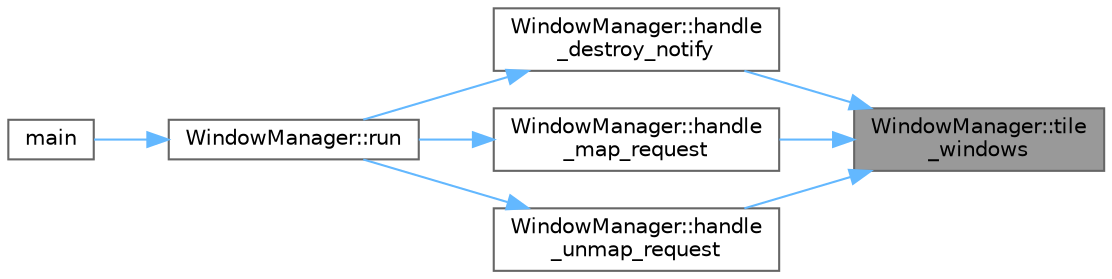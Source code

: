 digraph "WindowManager::tile_windows"
{
 // LATEX_PDF_SIZE
  bgcolor="transparent";
  edge [fontname=Helvetica,fontsize=10,labelfontname=Helvetica,labelfontsize=10];
  node [fontname=Helvetica,fontsize=10,shape=box,height=0.2,width=0.4];
  rankdir="RL";
  Node1 [id="Node000001",label="WindowManager::tile\l_windows",height=0.2,width=0.4,color="gray40", fillcolor="grey60", style="filled", fontcolor="black",tooltip="Tiles all windows in the current workspace."];
  Node1 -> Node2 [id="edge1_Node000001_Node000002",dir="back",color="steelblue1",style="solid",tooltip=" "];
  Node2 [id="Node000002",label="WindowManager::handle\l_destroy_notify",height=0.2,width=0.4,color="grey40", fillcolor="white", style="filled",URL="$classWindowManager.html#a01341329963f4665484332944e16d8cd",tooltip="Handles a destroy notify event for the given window."];
  Node2 -> Node3 [id="edge2_Node000002_Node000003",dir="back",color="steelblue1",style="solid",tooltip=" "];
  Node3 [id="Node000003",label="WindowManager::run",height=0.2,width=0.4,color="grey40", fillcolor="white", style="filled",URL="$classWindowManager.html#a6eeae18d22a90e59af8081de73c06a87",tooltip="Starts the window manager."];
  Node3 -> Node4 [id="edge3_Node000003_Node000004",dir="back",color="steelblue1",style="solid",tooltip=" "];
  Node4 [id="Node000004",label="main",height=0.2,width=0.4,color="grey40", fillcolor="white", style="filled",URL="$main_8cpp.html#ae66f6b31b5ad750f1fe042a706a4e3d4",tooltip="The main entry point of the application."];
  Node1 -> Node5 [id="edge4_Node000001_Node000005",dir="back",color="steelblue1",style="solid",tooltip=" "];
  Node5 [id="Node000005",label="WindowManager::handle\l_map_request",height=0.2,width=0.4,color="grey40", fillcolor="white", style="filled",URL="$classWindowManager.html#a870d69df4759c05bd2944583887b0625",tooltip="Handles a map request event for the given window."];
  Node5 -> Node3 [id="edge5_Node000005_Node000003",dir="back",color="steelblue1",style="solid",tooltip=" "];
  Node1 -> Node6 [id="edge6_Node000001_Node000006",dir="back",color="steelblue1",style="solid",tooltip=" "];
  Node6 [id="Node000006",label="WindowManager::handle\l_unmap_request",height=0.2,width=0.4,color="grey40", fillcolor="white", style="filled",URL="$classWindowManager.html#aaadfd30f0cafed4c33c7485f60e72511",tooltip="Handles an unmap request event for the given window."];
  Node6 -> Node3 [id="edge7_Node000006_Node000003",dir="back",color="steelblue1",style="solid",tooltip=" "];
}
